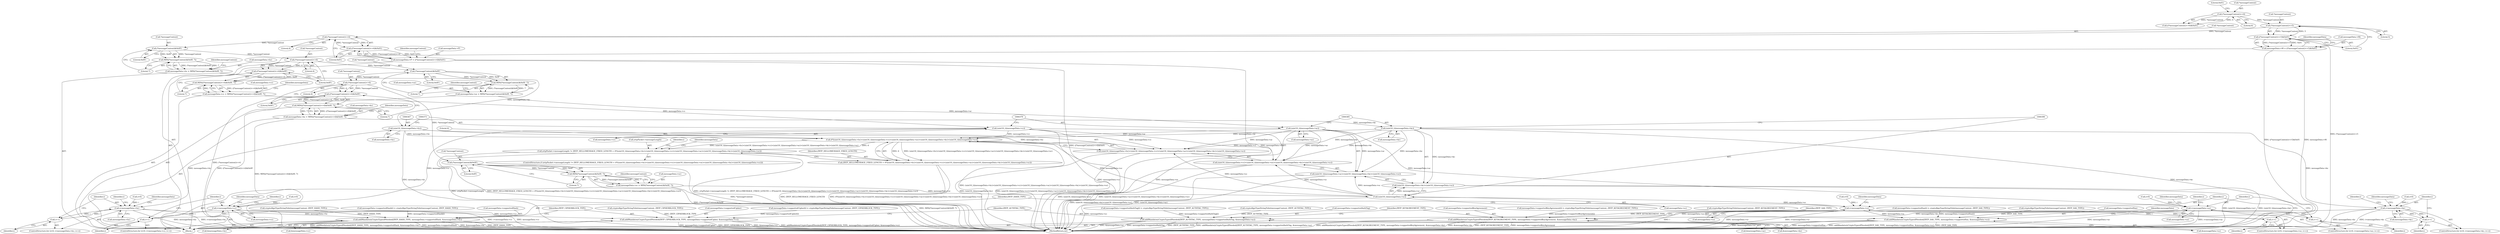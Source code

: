 digraph "0_bzrtp_bbb1e6e2f467ee4bd7b9a8c800e4f07343d7d99b@pointer" {
"1000275" [label="(Call,(*messageContent)>>5)"];
"1000265" [label="(Call,(*messageContent)>>6)"];
"1000274" [label="(Call,((*messageContent)>>5)&0x01)"];
"1000270" [label="(Call,messageData->M = ((*messageContent)>>5)&0x01)"];
"1000285" [label="(Call,(*messageContent)>>4)"];
"1000284" [label="(Call,((*messageContent)>>4)&0x01)"];
"1000280" [label="(Call,messageData->P = ((*messageContent)>>4)&0x01)"];
"1000298" [label="(Call,(*messageContent)&0x0F)"];
"1000297" [label="(Call,MIN((*messageContent)&0x0F, 7))"];
"1000293" [label="(Call,messageData->hc = MIN((*messageContent)&0x0F, 7))"];
"1000366" [label="(Call,(uint16_t)(messageData->hc))"];
"1000363" [label="(Call,4*((uint16_t)(messageData->hc)+(uint16_t)(messageData->cc)+(uint16_t)(messageData->ac)+(uint16_t)(messageData->kc)+(uint16_t)(messageData->sc)))"];
"1000357" [label="(Call,zrtpPacket->messageLength != ZRTP_HELLOMESSAGE_FIXED_LENGTH + 4*((uint16_t)(messageData->hc)+(uint16_t)(messageData->cc)+(uint16_t)(messageData->ac)+(uint16_t)(messageData->kc)+(uint16_t)(messageData->sc)))"];
"1000361" [label="(Call,ZRTP_HELLOMESSAGE_FIXED_LENGTH + 4*((uint16_t)(messageData->hc)+(uint16_t)(messageData->cc)+(uint16_t)(messageData->ac)+(uint16_t)(messageData->kc)+(uint16_t)(messageData->sc)))"];
"1000365" [label="(Call,(uint16_t)(messageData->hc)+(uint16_t)(messageData->cc)+(uint16_t)(messageData->ac)+(uint16_t)(messageData->kc)+(uint16_t)(messageData->sc))"];
"1000403" [label="(Call,i<messageData->hc)"];
"1000408" [label="(Call,i++)"];
"1000519" [label="(Call,addMandatoryCryptoTypesIfNeeded(ZRTP_HASH_TYPE, messageData->supportedHash, &messageData->hc))"];
"1000312" [label="(Call,(*messageContent)>>4)"];
"1000311" [label="(Call,((*messageContent)>>4)&0x0F)"];
"1000310" [label="(Call,MIN(((*messageContent)>>4)&0x0F, 7))"];
"1000306" [label="(Call,messageData->cc = MIN(((*messageContent)>>4)&0x0F, 7))"];
"1000372" [label="(Call,(uint16_t)(messageData->cc))"];
"1000371" [label="(Call,(uint16_t)(messageData->cc)+(uint16_t)(messageData->ac)+(uint16_t)(messageData->kc)+(uint16_t)(messageData->sc))"];
"1000427" [label="(Call,i<messageData->cc)"];
"1000432" [label="(Call,i++)"];
"1000528" [label="(Call,addMandatoryCryptoTypesIfNeeded(ZRTP_CIPHERBLOCK_TYPE, messageData->supportedCipher, &messageData->cc))"];
"1000323" [label="(Call,(*messageContent)&0x0F)"];
"1000322" [label="(Call,MIN((*messageContent)&0x0F, 7))"];
"1000318" [label="(Call,messageData->ac = MIN((*messageContent)&0x0F, 7))"];
"1000378" [label="(Call,(uint16_t)(messageData->ac))"];
"1000377" [label="(Call,(uint16_t)(messageData->ac)+(uint16_t)(messageData->kc)+(uint16_t)(messageData->sc))"];
"1000451" [label="(Call,i<messageData->ac)"];
"1000456" [label="(Call,i++)"];
"1000537" [label="(Call,addMandatoryCryptoTypesIfNeeded(ZRTP_AUTHTAG_TYPE, messageData->supportedAuthTag, &messageData->ac))"];
"1000337" [label="(Call,(*messageContent)>>4)"];
"1000336" [label="(Call,((*messageContent)>>4)&0x0F)"];
"1000335" [label="(Call,MIN(((*messageContent)>>4)&0x0F, 7))"];
"1000331" [label="(Call,messageData->kc = MIN(((*messageContent)>>4)&0x0F, 7))"];
"1000384" [label="(Call,(uint16_t)(messageData->kc))"];
"1000383" [label="(Call,(uint16_t)(messageData->kc)+(uint16_t)(messageData->sc))"];
"1000475" [label="(Call,i<messageData->kc)"];
"1000480" [label="(Call,i++)"];
"1000546" [label="(Call,addMandatoryCryptoTypesIfNeeded(ZRTP_KEYAGREEMENT_TYPE, messageData->supportedKeyAgreement, &messageData->kc))"];
"1000348" [label="(Call,(*messageContent)&0x0F)"];
"1000347" [label="(Call,MIN((*messageContent)&0x0F, 7))"];
"1000343" [label="(Call,messageData->sc = MIN((*messageContent)&0x0F, 7))"];
"1000389" [label="(Call,(uint16_t)(messageData->sc))"];
"1000499" [label="(Call,i<messageData->sc)"];
"1000504" [label="(Call,i++)"];
"1000555" [label="(Call,addMandatoryCryptoTypesIfNeeded(ZRTP_SAS_TYPE, messageData->supportedSas, &messageData->sc))"];
"1000441" [label="(Call,cryptoAlgoTypeStringToInt(messageContent, ZRTP_CIPHERBLOCK_TYPE))"];
"1000530" [label="(Call,messageData->supportedCipher)"];
"1000457" [label="(Identifier,i)"];
"1000389" [label="(Call,(uint16_t)(messageData->sc))"];
"1000481" [label="(Identifier,i)"];
"1000264" [label="(Call,((*messageContent)>>6)&0x01)"];
"1000336" [label="(Call,((*messageContent)>>4)&0x0F)"];
"1000520" [label="(Identifier,ZRTP_HASH_TYPE)"];
"1000293" [label="(Call,messageData->hc = MIN((*messageContent)&0x0F, 7))"];
"1000538" [label="(Identifier,ZRTP_AUTHTAG_TYPE)"];
"1000524" [label="(Call,&messageData->hc)"];
"1000298" [label="(Call,(*messageContent)&0x0F)"];
"1000533" [label="(Call,&messageData->cc)"];
"1000358" [label="(Call,zrtpPacket->messageLength)"];
"1000556" [label="(Identifier,ZRTP_SAS_TYPE)"];
"1000324" [label="(Call,*messageContent)"];
"1000435" [label="(Call,messageData->supportedCipher[i] = cryptoAlgoTypeStringToInt(messageContent, ZRTP_CIPHERBLOCK_TYPE))"];
"1000427" [label="(Call,i<messageData->cc)"];
"1000453" [label="(Call,messageData->ac)"];
"1000448" [label="(Call,i=0)"];
"1000371" [label="(Call,(uint16_t)(messageData->cc)+(uint16_t)(messageData->ac)+(uint16_t)(messageData->kc)+(uint16_t)(messageData->sc))"];
"1000289" [label="(Literal,0x01)"];
"1000404" [label="(Identifier,i)"];
"1000270" [label="(Call,messageData->M = ((*messageContent)>>5)&0x01)"];
"1000315" [label="(Literal,4)"];
"1000378" [label="(Call,(uint16_t)(messageData->ac))"];
"1000302" [label="(Literal,7)"];
"1000284" [label="(Call,((*messageContent)>>4)&0x01)"];
"1000497" [label="(Identifier,i)"];
"1000332" [label="(Call,messageData->kc)"];
"1000551" [label="(Call,&messageData->kc)"];
"1000285" [label="(Call,(*messageContent)>>4)"];
"1000361" [label="(Call,ZRTP_HELLOMESSAGE_FIXED_LENGTH + 4*((uint16_t)(messageData->hc)+(uint16_t)(messageData->cc)+(uint16_t)(messageData->ac)+(uint16_t)(messageData->kc)+(uint16_t)(messageData->sc)))"];
"1000342" [label="(Literal,7)"];
"1000331" [label="(Call,messageData->kc = MIN(((*messageContent)>>4)&0x0F, 7))"];
"1000483" [label="(Call,messageData->supportedKeyAgreement[i] = cryptoAlgoTypeStringToInt(messageContent, ZRTP_KEYAGREEMENT_TYPE))"];
"1000343" [label="(Call,messageData->sc = MIN((*messageContent)&0x0F, 7))"];
"1000338" [label="(Call,*messageContent)"];
"1000489" [label="(Call,cryptoAlgoTypeStringToInt(messageContent, ZRTP_KEYAGREEMENT_TYPE))"];
"1000501" [label="(Call,messageData->sc)"];
"1000357" [label="(Call,zrtpPacket->messageLength != ZRTP_HELLOMESSAGE_FIXED_LENGTH + 4*((uint16_t)(messageData->hc)+(uint16_t)(messageData->cc)+(uint16_t)(messageData->ac)+(uint16_t)(messageData->kc)+(uint16_t)(messageData->sc)))"];
"1000306" [label="(Call,messageData->cc = MIN(((*messageContent)>>4)&0x0F, 7))"];
"1000529" [label="(Identifier,ZRTP_CIPHERBLOCK_TYPE)"];
"1000500" [label="(Identifier,i)"];
"1000322" [label="(Call,MIN((*messageContent)&0x0F, 7))"];
"1000291" [label="(Identifier,messageContent)"];
"1000269" [label="(Literal,0x01)"];
"1000297" [label="(Call,MIN((*messageContent)&0x0F, 7))"];
"1000311" [label="(Call,((*messageContent)>>4)&0x0F)"];
"1000317" [label="(Literal,7)"];
"1000294" [label="(Call,messageData->hc)"];
"1000374" [label="(Call,messageData->cc)"];
"1000432" [label="(Call,i++)"];
"1000477" [label="(Call,messageData->kc)"];
"1000368" [label="(Call,messageData->hc)"];
"1000345" [label="(Identifier,messageData)"];
"1000451" [label="(Call,i<messageData->ac)"];
"1000288" [label="(Literal,4)"];
"1000366" [label="(Call,(uint16_t)(messageData->hc))"];
"1000401" [label="(Identifier,i)"];
"1000312" [label="(Call,(*messageContent)>>4)"];
"1000480" [label="(Call,i++)"];
"1000276" [label="(Call,*messageContent)"];
"1000280" [label="(Call,messageData->P = ((*messageContent)>>4)&0x01)"];
"1000352" [label="(Literal,7)"];
"1000301" [label="(Literal,0x0F)"];
"1000471" [label="(ControlStructure,for (i=0; i<messageData->kc; i++))"];
"1000499" [label="(Call,i<messageData->sc)"];
"1000528" [label="(Call,addMandatoryCryptoTypesIfNeeded(ZRTP_CIPHERBLOCK_TYPE, messageData->supportedCipher, &messageData->cc))"];
"1000486" [label="(Identifier,messageData)"];
"1000354" [label="(Identifier,messageContent)"];
"1000299" [label="(Call,*messageContent)"];
"1000507" [label="(Call,messageData->supportedSas[i] = cryptoAlgoTypeStringToInt(messageContent, ZRTP_SAS_TYPE))"];
"1000547" [label="(Identifier,ZRTP_KEYAGREEMENT_TYPE)"];
"1000472" [label="(Call,i=0)"];
"1000428" [label="(Identifier,i)"];
"1000275" [label="(Call,(*messageContent)>>5)"];
"1000318" [label="(Call,messageData->ac = MIN((*messageContent)&0x0F, 7))"];
"1000351" [label="(Literal,0x0F)"];
"1000513" [label="(Call,cryptoAlgoTypeStringToInt(messageContent, ZRTP_SAS_TYPE))"];
"1000465" [label="(Call,cryptoAlgoTypeStringToInt(messageContent, ZRTP_AUTHTAG_TYPE))"];
"1000476" [label="(Identifier,i)"];
"1000335" [label="(Call,MIN(((*messageContent)>>4)&0x0F, 7))"];
"1000274" [label="(Call,((*messageContent)>>5)&0x01)"];
"1000271" [label="(Call,messageData->M)"];
"1000310" [label="(Call,MIN(((*messageContent)>>4)&0x0F, 7))"];
"1000473" [label="(Identifier,i)"];
"1000323" [label="(Call,(*messageContent)&0x0F)"];
"1000519" [label="(Call,addMandatoryCryptoTypesIfNeeded(ZRTP_HASH_TYPE, messageData->supportedHash, &messageData->hc))"];
"1000282" [label="(Identifier,messageData)"];
"1000286" [label="(Call,*messageContent)"];
"1000320" [label="(Identifier,messageData)"];
"1000307" [label="(Call,messageData->cc)"];
"1000537" [label="(Call,addMandatoryCryptoTypesIfNeeded(ZRTP_AUTHTAG_TYPE, messageData->supportedAuthTag, &messageData->ac))"];
"1000423" [label="(ControlStructure,for (i=0; i<messageData->cc; i++))"];
"1000266" [label="(Call,*messageContent)"];
"1000363" [label="(Call,4*((uint16_t)(messageData->hc)+(uint16_t)(messageData->cc)+(uint16_t)(messageData->ac)+(uint16_t)(messageData->kc)+(uint16_t)(messageData->sc)))"];
"1000504" [label="(Call,i++)"];
"1000281" [label="(Call,messageData->P)"];
"1000326" [label="(Literal,0x0F)"];
"1000380" [label="(Call,messageData->ac)"];
"1000313" [label="(Call,*messageContent)"];
"1000414" [label="(Identifier,messageData)"];
"1000215" [label="(Block,)"];
"1000539" [label="(Call,messageData->supportedAuthTag)"];
"1000384" [label="(Call,(uint16_t)(messageData->kc))"];
"1000456" [label="(Call,i++)"];
"1000475" [label="(Call,i<messageData->kc)"];
"1000340" [label="(Literal,4)"];
"1000560" [label="(Call,&messageData->sc)"];
"1000417" [label="(Call,cryptoAlgoTypeStringToInt(messageContent, ZRTP_HASH_TYPE))"];
"1000344" [label="(Call,messageData->sc)"];
"1000372" [label="(Call,(uint16_t)(messageData->cc))"];
"1000327" [label="(Literal,7)"];
"1000319" [label="(Call,messageData->ac)"];
"1000425" [label="(Identifier,i)"];
"1000348" [label="(Call,(*messageContent)&0x0F)"];
"1000377" [label="(Call,(uint16_t)(messageData->ac)+(uint16_t)(messageData->kc)+(uint16_t)(messageData->sc))"];
"1000396" [label="(Identifier,messageData)"];
"1000452" [label="(Identifier,i)"];
"1000409" [label="(Identifier,i)"];
"1000459" [label="(Call,messageData->supportedAuthTag[i] = cryptoAlgoTypeStringToInt(messageContent, ZRTP_AUTHTAG_TYPE))"];
"1000316" [label="(Literal,0x0F)"];
"1000347" [label="(Call,MIN((*messageContent)&0x0F, 7))"];
"1000557" [label="(Call,messageData->supportedSas)"];
"1000505" [label="(Identifier,i)"];
"1000362" [label="(Identifier,ZRTP_HELLOMESSAGE_FIXED_LENGTH)"];
"1000424" [label="(Call,i=0)"];
"1000403" [label="(Call,i<messageData->hc)"];
"1000341" [label="(Literal,0x0F)"];
"1000386" [label="(Call,messageData->kc)"];
"1000438" [label="(Identifier,messageData)"];
"1000510" [label="(Identifier,messageData)"];
"1000265" [label="(Call,(*messageContent)>>6)"];
"1000495" [label="(ControlStructure,for (i=0; i<messageData->sc; i++))"];
"1000447" [label="(ControlStructure,for (i=0; i<messageData->ac; i++))"];
"1000268" [label="(Literal,6)"];
"1000349" [label="(Call,*messageContent)"];
"1000408" [label="(Call,i++)"];
"1000546" [label="(Call,addMandatoryCryptoTypesIfNeeded(ZRTP_KEYAGREEMENT_TYPE, messageData->supportedKeyAgreement, &messageData->kc))"];
"1000400" [label="(Call,i=0)"];
"1000462" [label="(Identifier,messageData)"];
"1000356" [label="(ControlStructure,if (zrtpPacket->messageLength != ZRTP_HELLOMESSAGE_FIXED_LENGTH + 4*((uint16_t)(messageData->hc)+(uint16_t)(messageData->cc)+(uint16_t)(messageData->ac)+(uint16_t)(messageData->kc)+(uint16_t)(messageData->sc))))"];
"1000364" [label="(Literal,4)"];
"1000566" [label="(Identifier,messageData)"];
"1000399" [label="(ControlStructure,for (i=0; i<messageData->hc; i++))"];
"1000548" [label="(Call,messageData->supportedKeyAgreement)"];
"1000411" [label="(Call,messageData->supportedHash[i] = cryptoAlgoTypeStringToInt(messageContent, ZRTP_HASH_TYPE))"];
"1000521" [label="(Call,messageData->supportedHash)"];
"1000433" [label="(Identifier,i)"];
"1000496" [label="(Call,i=0)"];
"1000542" [label="(Call,&messageData->ac)"];
"1000429" [label="(Call,messageData->cc)"];
"1000555" [label="(Call,addMandatoryCryptoTypesIfNeeded(ZRTP_SAS_TYPE, messageData->supportedSas, &messageData->sc))"];
"1000391" [label="(Call,messageData->sc)"];
"1000383" [label="(Call,(uint16_t)(messageData->kc)+(uint16_t)(messageData->sc))"];
"1000304" [label="(Identifier,messageContent)"];
"1000329" [label="(Identifier,messageContent)"];
"1000365" [label="(Call,(uint16_t)(messageData->hc)+(uint16_t)(messageData->cc)+(uint16_t)(messageData->ac)+(uint16_t)(messageData->kc)+(uint16_t)(messageData->sc))"];
"1000405" [label="(Call,messageData->hc)"];
"1000278" [label="(Literal,5)"];
"1000449" [label="(Identifier,i)"];
"1001966" [label="(MethodReturn,int)"];
"1000279" [label="(Literal,0x01)"];
"1000337" [label="(Call,(*messageContent)>>4)"];
"1000275" -> "1000274"  [label="AST: "];
"1000275" -> "1000278"  [label="CFG: "];
"1000276" -> "1000275"  [label="AST: "];
"1000278" -> "1000275"  [label="AST: "];
"1000279" -> "1000275"  [label="CFG: "];
"1000275" -> "1000274"  [label="DDG: *messageContent"];
"1000275" -> "1000274"  [label="DDG: 5"];
"1000265" -> "1000275"  [label="DDG: *messageContent"];
"1000275" -> "1000285"  [label="DDG: *messageContent"];
"1000265" -> "1000264"  [label="AST: "];
"1000265" -> "1000268"  [label="CFG: "];
"1000266" -> "1000265"  [label="AST: "];
"1000268" -> "1000265"  [label="AST: "];
"1000269" -> "1000265"  [label="CFG: "];
"1000265" -> "1000264"  [label="DDG: *messageContent"];
"1000265" -> "1000264"  [label="DDG: 6"];
"1000274" -> "1000270"  [label="AST: "];
"1000274" -> "1000279"  [label="CFG: "];
"1000279" -> "1000274"  [label="AST: "];
"1000270" -> "1000274"  [label="CFG: "];
"1000274" -> "1001966"  [label="DDG: (*messageContent)>>5"];
"1000274" -> "1000270"  [label="DDG: (*messageContent)>>5"];
"1000274" -> "1000270"  [label="DDG: 0x01"];
"1000270" -> "1000215"  [label="AST: "];
"1000271" -> "1000270"  [label="AST: "];
"1000282" -> "1000270"  [label="CFG: "];
"1000270" -> "1001966"  [label="DDG: ((*messageContent)>>5)&0x01"];
"1000270" -> "1001966"  [label="DDG: messageData->M"];
"1000285" -> "1000284"  [label="AST: "];
"1000285" -> "1000288"  [label="CFG: "];
"1000286" -> "1000285"  [label="AST: "];
"1000288" -> "1000285"  [label="AST: "];
"1000289" -> "1000285"  [label="CFG: "];
"1000285" -> "1000284"  [label="DDG: *messageContent"];
"1000285" -> "1000284"  [label="DDG: 4"];
"1000285" -> "1000298"  [label="DDG: *messageContent"];
"1000284" -> "1000280"  [label="AST: "];
"1000284" -> "1000289"  [label="CFG: "];
"1000289" -> "1000284"  [label="AST: "];
"1000280" -> "1000284"  [label="CFG: "];
"1000284" -> "1000280"  [label="DDG: (*messageContent)>>4"];
"1000284" -> "1000280"  [label="DDG: 0x01"];
"1000280" -> "1000215"  [label="AST: "];
"1000281" -> "1000280"  [label="AST: "];
"1000291" -> "1000280"  [label="CFG: "];
"1000280" -> "1001966"  [label="DDG: ((*messageContent)>>4)&0x01"];
"1000280" -> "1001966"  [label="DDG: messageData->P"];
"1000298" -> "1000297"  [label="AST: "];
"1000298" -> "1000301"  [label="CFG: "];
"1000299" -> "1000298"  [label="AST: "];
"1000301" -> "1000298"  [label="AST: "];
"1000302" -> "1000298"  [label="CFG: "];
"1000298" -> "1000297"  [label="DDG: *messageContent"];
"1000298" -> "1000297"  [label="DDG: 0x0F"];
"1000298" -> "1000312"  [label="DDG: *messageContent"];
"1000297" -> "1000293"  [label="AST: "];
"1000297" -> "1000302"  [label="CFG: "];
"1000302" -> "1000297"  [label="AST: "];
"1000293" -> "1000297"  [label="CFG: "];
"1000297" -> "1000293"  [label="DDG: (*messageContent)&0x0F"];
"1000297" -> "1000293"  [label="DDG: 7"];
"1000293" -> "1000215"  [label="AST: "];
"1000294" -> "1000293"  [label="AST: "];
"1000304" -> "1000293"  [label="CFG: "];
"1000293" -> "1000366"  [label="DDG: messageData->hc"];
"1000366" -> "1000365"  [label="AST: "];
"1000366" -> "1000368"  [label="CFG: "];
"1000367" -> "1000366"  [label="AST: "];
"1000368" -> "1000366"  [label="AST: "];
"1000373" -> "1000366"  [label="CFG: "];
"1000366" -> "1001966"  [label="DDG: messageData->hc"];
"1000366" -> "1000363"  [label="DDG: messageData->hc"];
"1000366" -> "1000365"  [label="DDG: messageData->hc"];
"1000366" -> "1000403"  [label="DDG: messageData->hc"];
"1000363" -> "1000361"  [label="AST: "];
"1000363" -> "1000365"  [label="CFG: "];
"1000364" -> "1000363"  [label="AST: "];
"1000365" -> "1000363"  [label="AST: "];
"1000361" -> "1000363"  [label="CFG: "];
"1000363" -> "1001966"  [label="DDG: (uint16_t)(messageData->hc)+(uint16_t)(messageData->cc)+(uint16_t)(messageData->ac)+(uint16_t)(messageData->kc)+(uint16_t)(messageData->sc)"];
"1000363" -> "1000357"  [label="DDG: 4"];
"1000363" -> "1000357"  [label="DDG: (uint16_t)(messageData->hc)+(uint16_t)(messageData->cc)+(uint16_t)(messageData->ac)+(uint16_t)(messageData->kc)+(uint16_t)(messageData->sc)"];
"1000363" -> "1000361"  [label="DDG: 4"];
"1000363" -> "1000361"  [label="DDG: (uint16_t)(messageData->hc)+(uint16_t)(messageData->cc)+(uint16_t)(messageData->ac)+(uint16_t)(messageData->kc)+(uint16_t)(messageData->sc)"];
"1000372" -> "1000363"  [label="DDG: messageData->cc"];
"1000378" -> "1000363"  [label="DDG: messageData->ac"];
"1000384" -> "1000363"  [label="DDG: messageData->kc"];
"1000389" -> "1000363"  [label="DDG: messageData->sc"];
"1000357" -> "1000356"  [label="AST: "];
"1000357" -> "1000361"  [label="CFG: "];
"1000358" -> "1000357"  [label="AST: "];
"1000361" -> "1000357"  [label="AST: "];
"1000396" -> "1000357"  [label="CFG: "];
"1000401" -> "1000357"  [label="CFG: "];
"1000357" -> "1001966"  [label="DDG: ZRTP_HELLOMESSAGE_FIXED_LENGTH + 4*((uint16_t)(messageData->hc)+(uint16_t)(messageData->cc)+(uint16_t)(messageData->ac)+(uint16_t)(messageData->kc)+(uint16_t)(messageData->sc))"];
"1000357" -> "1001966"  [label="DDG: zrtpPacket->messageLength != ZRTP_HELLOMESSAGE_FIXED_LENGTH + 4*((uint16_t)(messageData->hc)+(uint16_t)(messageData->cc)+(uint16_t)(messageData->ac)+(uint16_t)(messageData->kc)+(uint16_t)(messageData->sc))"];
"1000357" -> "1001966"  [label="DDG: zrtpPacket->messageLength"];
"1000362" -> "1000361"  [label="AST: "];
"1000361" -> "1001966"  [label="DDG: ZRTP_HELLOMESSAGE_FIXED_LENGTH"];
"1000361" -> "1001966"  [label="DDG: 4*((uint16_t)(messageData->hc)+(uint16_t)(messageData->cc)+(uint16_t)(messageData->ac)+(uint16_t)(messageData->kc)+(uint16_t)(messageData->sc))"];
"1000365" -> "1000371"  [label="CFG: "];
"1000371" -> "1000365"  [label="AST: "];
"1000365" -> "1001966"  [label="DDG: (uint16_t)(messageData->hc)"];
"1000365" -> "1001966"  [label="DDG: (uint16_t)(messageData->cc)+(uint16_t)(messageData->ac)+(uint16_t)(messageData->kc)+(uint16_t)(messageData->sc)"];
"1000372" -> "1000365"  [label="DDG: messageData->cc"];
"1000378" -> "1000365"  [label="DDG: messageData->ac"];
"1000384" -> "1000365"  [label="DDG: messageData->kc"];
"1000389" -> "1000365"  [label="DDG: messageData->sc"];
"1000403" -> "1000399"  [label="AST: "];
"1000403" -> "1000405"  [label="CFG: "];
"1000404" -> "1000403"  [label="AST: "];
"1000405" -> "1000403"  [label="AST: "];
"1000414" -> "1000403"  [label="CFG: "];
"1000425" -> "1000403"  [label="CFG: "];
"1000403" -> "1001966"  [label="DDG: messageData->hc"];
"1000403" -> "1001966"  [label="DDG: i<messageData->hc"];
"1000408" -> "1000403"  [label="DDG: i"];
"1000400" -> "1000403"  [label="DDG: i"];
"1000403" -> "1000408"  [label="DDG: i"];
"1000403" -> "1000519"  [label="DDG: messageData->hc"];
"1000408" -> "1000399"  [label="AST: "];
"1000408" -> "1000409"  [label="CFG: "];
"1000409" -> "1000408"  [label="AST: "];
"1000404" -> "1000408"  [label="CFG: "];
"1000519" -> "1000215"  [label="AST: "];
"1000519" -> "1000524"  [label="CFG: "];
"1000520" -> "1000519"  [label="AST: "];
"1000521" -> "1000519"  [label="AST: "];
"1000524" -> "1000519"  [label="AST: "];
"1000529" -> "1000519"  [label="CFG: "];
"1000519" -> "1001966"  [label="DDG: &messageData->hc"];
"1000519" -> "1001966"  [label="DDG: ZRTP_HASH_TYPE"];
"1000519" -> "1001966"  [label="DDG: addMandatoryCryptoTypesIfNeeded(ZRTP_HASH_TYPE, messageData->supportedHash, &messageData->hc)"];
"1000519" -> "1001966"  [label="DDG: messageData->supportedHash"];
"1000417" -> "1000519"  [label="DDG: ZRTP_HASH_TYPE"];
"1000411" -> "1000519"  [label="DDG: messageData->supportedHash[i]"];
"1000312" -> "1000311"  [label="AST: "];
"1000312" -> "1000315"  [label="CFG: "];
"1000313" -> "1000312"  [label="AST: "];
"1000315" -> "1000312"  [label="AST: "];
"1000316" -> "1000312"  [label="CFG: "];
"1000312" -> "1000311"  [label="DDG: *messageContent"];
"1000312" -> "1000311"  [label="DDG: 4"];
"1000312" -> "1000323"  [label="DDG: *messageContent"];
"1000311" -> "1000310"  [label="AST: "];
"1000311" -> "1000316"  [label="CFG: "];
"1000316" -> "1000311"  [label="AST: "];
"1000317" -> "1000311"  [label="CFG: "];
"1000311" -> "1000310"  [label="DDG: (*messageContent)>>4"];
"1000311" -> "1000310"  [label="DDG: 0x0F"];
"1000310" -> "1000306"  [label="AST: "];
"1000310" -> "1000317"  [label="CFG: "];
"1000317" -> "1000310"  [label="AST: "];
"1000306" -> "1000310"  [label="CFG: "];
"1000310" -> "1000306"  [label="DDG: ((*messageContent)>>4)&0x0F"];
"1000310" -> "1000306"  [label="DDG: 7"];
"1000306" -> "1000215"  [label="AST: "];
"1000307" -> "1000306"  [label="AST: "];
"1000320" -> "1000306"  [label="CFG: "];
"1000306" -> "1000372"  [label="DDG: messageData->cc"];
"1000372" -> "1000371"  [label="AST: "];
"1000372" -> "1000374"  [label="CFG: "];
"1000373" -> "1000372"  [label="AST: "];
"1000374" -> "1000372"  [label="AST: "];
"1000379" -> "1000372"  [label="CFG: "];
"1000372" -> "1001966"  [label="DDG: messageData->cc"];
"1000372" -> "1000371"  [label="DDG: messageData->cc"];
"1000372" -> "1000427"  [label="DDG: messageData->cc"];
"1000371" -> "1000377"  [label="CFG: "];
"1000377" -> "1000371"  [label="AST: "];
"1000371" -> "1001966"  [label="DDG: (uint16_t)(messageData->ac)+(uint16_t)(messageData->kc)+(uint16_t)(messageData->sc)"];
"1000371" -> "1001966"  [label="DDG: (uint16_t)(messageData->cc)"];
"1000378" -> "1000371"  [label="DDG: messageData->ac"];
"1000384" -> "1000371"  [label="DDG: messageData->kc"];
"1000389" -> "1000371"  [label="DDG: messageData->sc"];
"1000427" -> "1000423"  [label="AST: "];
"1000427" -> "1000429"  [label="CFG: "];
"1000428" -> "1000427"  [label="AST: "];
"1000429" -> "1000427"  [label="AST: "];
"1000438" -> "1000427"  [label="CFG: "];
"1000449" -> "1000427"  [label="CFG: "];
"1000427" -> "1001966"  [label="DDG: i<messageData->cc"];
"1000427" -> "1001966"  [label="DDG: messageData->cc"];
"1000424" -> "1000427"  [label="DDG: i"];
"1000432" -> "1000427"  [label="DDG: i"];
"1000427" -> "1000432"  [label="DDG: i"];
"1000427" -> "1000528"  [label="DDG: messageData->cc"];
"1000432" -> "1000423"  [label="AST: "];
"1000432" -> "1000433"  [label="CFG: "];
"1000433" -> "1000432"  [label="AST: "];
"1000428" -> "1000432"  [label="CFG: "];
"1000528" -> "1000215"  [label="AST: "];
"1000528" -> "1000533"  [label="CFG: "];
"1000529" -> "1000528"  [label="AST: "];
"1000530" -> "1000528"  [label="AST: "];
"1000533" -> "1000528"  [label="AST: "];
"1000538" -> "1000528"  [label="CFG: "];
"1000528" -> "1001966"  [label="DDG: &messageData->cc"];
"1000528" -> "1001966"  [label="DDG: addMandatoryCryptoTypesIfNeeded(ZRTP_CIPHERBLOCK_TYPE, messageData->supportedCipher, &messageData->cc)"];
"1000528" -> "1001966"  [label="DDG: messageData->supportedCipher"];
"1000528" -> "1001966"  [label="DDG: ZRTP_CIPHERBLOCK_TYPE"];
"1000441" -> "1000528"  [label="DDG: ZRTP_CIPHERBLOCK_TYPE"];
"1000435" -> "1000528"  [label="DDG: messageData->supportedCipher[i]"];
"1000323" -> "1000322"  [label="AST: "];
"1000323" -> "1000326"  [label="CFG: "];
"1000324" -> "1000323"  [label="AST: "];
"1000326" -> "1000323"  [label="AST: "];
"1000327" -> "1000323"  [label="CFG: "];
"1000323" -> "1000322"  [label="DDG: *messageContent"];
"1000323" -> "1000322"  [label="DDG: 0x0F"];
"1000323" -> "1000337"  [label="DDG: *messageContent"];
"1000322" -> "1000318"  [label="AST: "];
"1000322" -> "1000327"  [label="CFG: "];
"1000327" -> "1000322"  [label="AST: "];
"1000318" -> "1000322"  [label="CFG: "];
"1000322" -> "1000318"  [label="DDG: (*messageContent)&0x0F"];
"1000322" -> "1000318"  [label="DDG: 7"];
"1000318" -> "1000215"  [label="AST: "];
"1000319" -> "1000318"  [label="AST: "];
"1000329" -> "1000318"  [label="CFG: "];
"1000318" -> "1000378"  [label="DDG: messageData->ac"];
"1000378" -> "1000377"  [label="AST: "];
"1000378" -> "1000380"  [label="CFG: "];
"1000379" -> "1000378"  [label="AST: "];
"1000380" -> "1000378"  [label="AST: "];
"1000385" -> "1000378"  [label="CFG: "];
"1000378" -> "1001966"  [label="DDG: messageData->ac"];
"1000378" -> "1000377"  [label="DDG: messageData->ac"];
"1000378" -> "1000451"  [label="DDG: messageData->ac"];
"1000377" -> "1000383"  [label="CFG: "];
"1000383" -> "1000377"  [label="AST: "];
"1000377" -> "1001966"  [label="DDG: (uint16_t)(messageData->kc)+(uint16_t)(messageData->sc)"];
"1000377" -> "1001966"  [label="DDG: (uint16_t)(messageData->ac)"];
"1000384" -> "1000377"  [label="DDG: messageData->kc"];
"1000389" -> "1000377"  [label="DDG: messageData->sc"];
"1000451" -> "1000447"  [label="AST: "];
"1000451" -> "1000453"  [label="CFG: "];
"1000452" -> "1000451"  [label="AST: "];
"1000453" -> "1000451"  [label="AST: "];
"1000462" -> "1000451"  [label="CFG: "];
"1000473" -> "1000451"  [label="CFG: "];
"1000451" -> "1001966"  [label="DDG: messageData->ac"];
"1000451" -> "1001966"  [label="DDG: i<messageData->ac"];
"1000456" -> "1000451"  [label="DDG: i"];
"1000448" -> "1000451"  [label="DDG: i"];
"1000451" -> "1000456"  [label="DDG: i"];
"1000451" -> "1000537"  [label="DDG: messageData->ac"];
"1000456" -> "1000447"  [label="AST: "];
"1000456" -> "1000457"  [label="CFG: "];
"1000457" -> "1000456"  [label="AST: "];
"1000452" -> "1000456"  [label="CFG: "];
"1000537" -> "1000215"  [label="AST: "];
"1000537" -> "1000542"  [label="CFG: "];
"1000538" -> "1000537"  [label="AST: "];
"1000539" -> "1000537"  [label="AST: "];
"1000542" -> "1000537"  [label="AST: "];
"1000547" -> "1000537"  [label="CFG: "];
"1000537" -> "1001966"  [label="DDG: &messageData->ac"];
"1000537" -> "1001966"  [label="DDG: messageData->supportedAuthTag"];
"1000537" -> "1001966"  [label="DDG: ZRTP_AUTHTAG_TYPE"];
"1000537" -> "1001966"  [label="DDG: addMandatoryCryptoTypesIfNeeded(ZRTP_AUTHTAG_TYPE, messageData->supportedAuthTag, &messageData->ac)"];
"1000465" -> "1000537"  [label="DDG: ZRTP_AUTHTAG_TYPE"];
"1000459" -> "1000537"  [label="DDG: messageData->supportedAuthTag[i]"];
"1000337" -> "1000336"  [label="AST: "];
"1000337" -> "1000340"  [label="CFG: "];
"1000338" -> "1000337"  [label="AST: "];
"1000340" -> "1000337"  [label="AST: "];
"1000341" -> "1000337"  [label="CFG: "];
"1000337" -> "1000336"  [label="DDG: *messageContent"];
"1000337" -> "1000336"  [label="DDG: 4"];
"1000337" -> "1000348"  [label="DDG: *messageContent"];
"1000336" -> "1000335"  [label="AST: "];
"1000336" -> "1000341"  [label="CFG: "];
"1000341" -> "1000336"  [label="AST: "];
"1000342" -> "1000336"  [label="CFG: "];
"1000336" -> "1001966"  [label="DDG: (*messageContent)>>4"];
"1000336" -> "1000335"  [label="DDG: (*messageContent)>>4"];
"1000336" -> "1000335"  [label="DDG: 0x0F"];
"1000335" -> "1000331"  [label="AST: "];
"1000335" -> "1000342"  [label="CFG: "];
"1000342" -> "1000335"  [label="AST: "];
"1000331" -> "1000335"  [label="CFG: "];
"1000335" -> "1001966"  [label="DDG: ((*messageContent)>>4)&0x0F"];
"1000335" -> "1000331"  [label="DDG: ((*messageContent)>>4)&0x0F"];
"1000335" -> "1000331"  [label="DDG: 7"];
"1000331" -> "1000215"  [label="AST: "];
"1000332" -> "1000331"  [label="AST: "];
"1000345" -> "1000331"  [label="CFG: "];
"1000331" -> "1001966"  [label="DDG: MIN(((*messageContent)>>4)&0x0F, 7)"];
"1000331" -> "1000384"  [label="DDG: messageData->kc"];
"1000384" -> "1000383"  [label="AST: "];
"1000384" -> "1000386"  [label="CFG: "];
"1000385" -> "1000384"  [label="AST: "];
"1000386" -> "1000384"  [label="AST: "];
"1000390" -> "1000384"  [label="CFG: "];
"1000384" -> "1001966"  [label="DDG: messageData->kc"];
"1000384" -> "1000383"  [label="DDG: messageData->kc"];
"1000384" -> "1000475"  [label="DDG: messageData->kc"];
"1000383" -> "1000389"  [label="CFG: "];
"1000389" -> "1000383"  [label="AST: "];
"1000383" -> "1001966"  [label="DDG: (uint16_t)(messageData->sc)"];
"1000383" -> "1001966"  [label="DDG: (uint16_t)(messageData->kc)"];
"1000389" -> "1000383"  [label="DDG: messageData->sc"];
"1000475" -> "1000471"  [label="AST: "];
"1000475" -> "1000477"  [label="CFG: "];
"1000476" -> "1000475"  [label="AST: "];
"1000477" -> "1000475"  [label="AST: "];
"1000486" -> "1000475"  [label="CFG: "];
"1000497" -> "1000475"  [label="CFG: "];
"1000475" -> "1001966"  [label="DDG: messageData->kc"];
"1000475" -> "1001966"  [label="DDG: i<messageData->kc"];
"1000472" -> "1000475"  [label="DDG: i"];
"1000480" -> "1000475"  [label="DDG: i"];
"1000475" -> "1000480"  [label="DDG: i"];
"1000475" -> "1000546"  [label="DDG: messageData->kc"];
"1000480" -> "1000471"  [label="AST: "];
"1000480" -> "1000481"  [label="CFG: "];
"1000481" -> "1000480"  [label="AST: "];
"1000476" -> "1000480"  [label="CFG: "];
"1000546" -> "1000215"  [label="AST: "];
"1000546" -> "1000551"  [label="CFG: "];
"1000547" -> "1000546"  [label="AST: "];
"1000548" -> "1000546"  [label="AST: "];
"1000551" -> "1000546"  [label="AST: "];
"1000556" -> "1000546"  [label="CFG: "];
"1000546" -> "1001966"  [label="DDG: messageData->supportedKeyAgreement"];
"1000546" -> "1001966"  [label="DDG: addMandatoryCryptoTypesIfNeeded(ZRTP_KEYAGREEMENT_TYPE, messageData->supportedKeyAgreement, &messageData->kc)"];
"1000546" -> "1001966"  [label="DDG: &messageData->kc"];
"1000546" -> "1001966"  [label="DDG: ZRTP_KEYAGREEMENT_TYPE"];
"1000489" -> "1000546"  [label="DDG: ZRTP_KEYAGREEMENT_TYPE"];
"1000483" -> "1000546"  [label="DDG: messageData->supportedKeyAgreement[i]"];
"1000348" -> "1000347"  [label="AST: "];
"1000348" -> "1000351"  [label="CFG: "];
"1000349" -> "1000348"  [label="AST: "];
"1000351" -> "1000348"  [label="AST: "];
"1000352" -> "1000348"  [label="CFG: "];
"1000348" -> "1001966"  [label="DDG: *messageContent"];
"1000348" -> "1000347"  [label="DDG: *messageContent"];
"1000348" -> "1000347"  [label="DDG: 0x0F"];
"1000347" -> "1000343"  [label="AST: "];
"1000347" -> "1000352"  [label="CFG: "];
"1000352" -> "1000347"  [label="AST: "];
"1000343" -> "1000347"  [label="CFG: "];
"1000347" -> "1001966"  [label="DDG: (*messageContent)&0x0F"];
"1000347" -> "1000343"  [label="DDG: (*messageContent)&0x0F"];
"1000347" -> "1000343"  [label="DDG: 7"];
"1000343" -> "1000215"  [label="AST: "];
"1000344" -> "1000343"  [label="AST: "];
"1000354" -> "1000343"  [label="CFG: "];
"1000343" -> "1001966"  [label="DDG: MIN((*messageContent)&0x0F, 7)"];
"1000343" -> "1000389"  [label="DDG: messageData->sc"];
"1000389" -> "1000391"  [label="CFG: "];
"1000390" -> "1000389"  [label="AST: "];
"1000391" -> "1000389"  [label="AST: "];
"1000389" -> "1001966"  [label="DDG: messageData->sc"];
"1000389" -> "1000499"  [label="DDG: messageData->sc"];
"1000499" -> "1000495"  [label="AST: "];
"1000499" -> "1000501"  [label="CFG: "];
"1000500" -> "1000499"  [label="AST: "];
"1000501" -> "1000499"  [label="AST: "];
"1000510" -> "1000499"  [label="CFG: "];
"1000520" -> "1000499"  [label="CFG: "];
"1000499" -> "1001966"  [label="DDG: i<messageData->sc"];
"1000499" -> "1001966"  [label="DDG: i"];
"1000499" -> "1001966"  [label="DDG: messageData->sc"];
"1000496" -> "1000499"  [label="DDG: i"];
"1000504" -> "1000499"  [label="DDG: i"];
"1000499" -> "1000504"  [label="DDG: i"];
"1000499" -> "1000555"  [label="DDG: messageData->sc"];
"1000504" -> "1000495"  [label="AST: "];
"1000504" -> "1000505"  [label="CFG: "];
"1000505" -> "1000504"  [label="AST: "];
"1000500" -> "1000504"  [label="CFG: "];
"1000555" -> "1000215"  [label="AST: "];
"1000555" -> "1000560"  [label="CFG: "];
"1000556" -> "1000555"  [label="AST: "];
"1000557" -> "1000555"  [label="AST: "];
"1000560" -> "1000555"  [label="AST: "];
"1000566" -> "1000555"  [label="CFG: "];
"1000555" -> "1001966"  [label="DDG: &messageData->sc"];
"1000555" -> "1001966"  [label="DDG: messageData->supportedSas"];
"1000555" -> "1001966"  [label="DDG: addMandatoryCryptoTypesIfNeeded(ZRTP_SAS_TYPE, messageData->supportedSas, &messageData->sc)"];
"1000555" -> "1001966"  [label="DDG: ZRTP_SAS_TYPE"];
"1000513" -> "1000555"  [label="DDG: ZRTP_SAS_TYPE"];
"1000507" -> "1000555"  [label="DDG: messageData->supportedSas[i]"];
}

